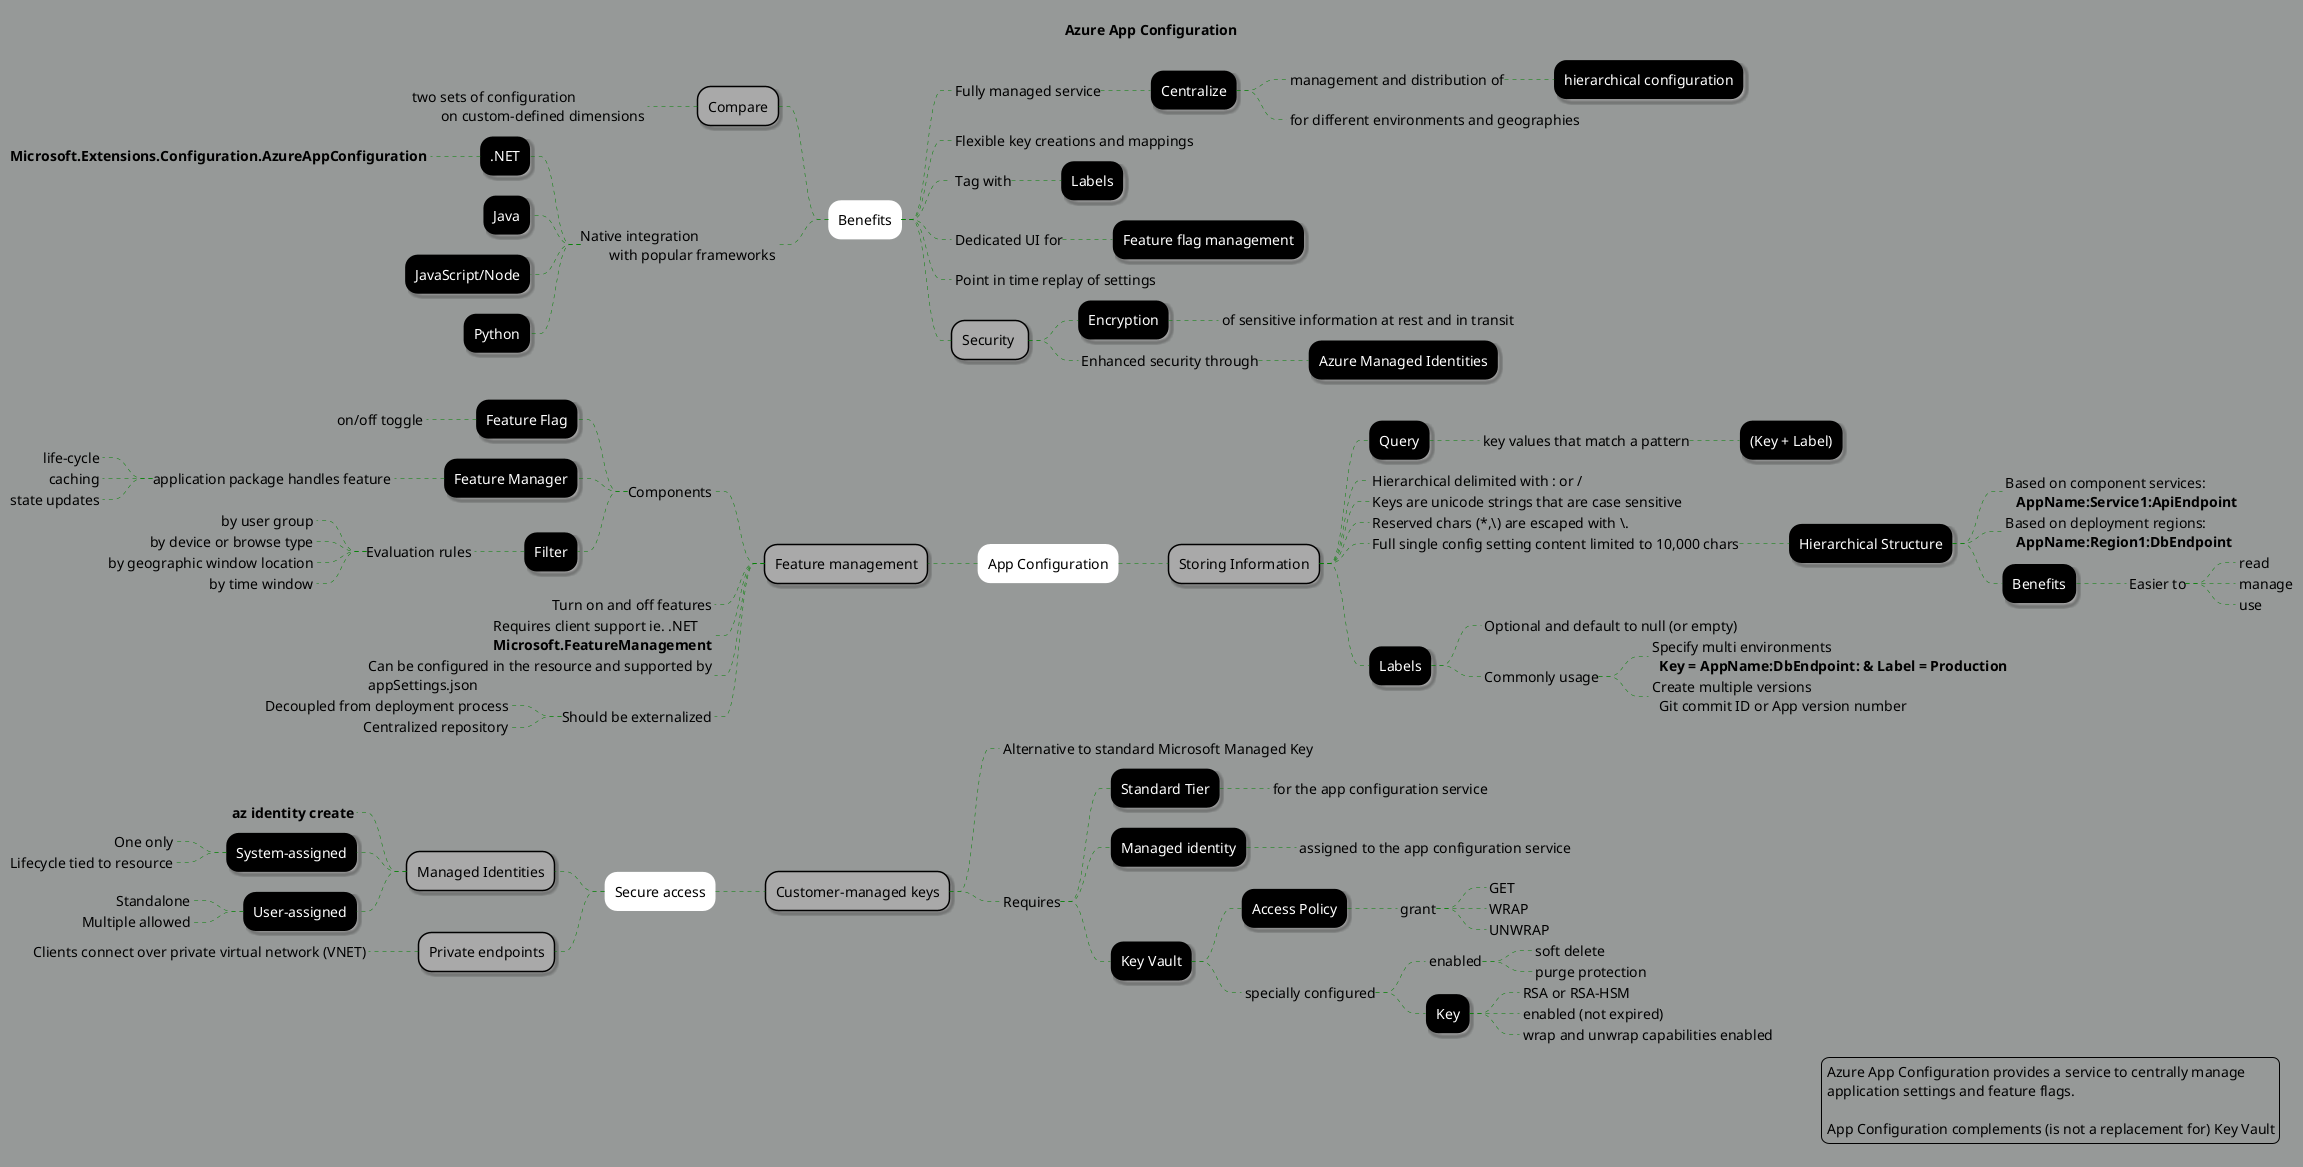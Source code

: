 @startmindmap "Azure App Configuration"

title Azure App Configuration

' caption .......
' footer ...


' List of available themes:
' https://plantuml.com/theme
' !theme sketchy
'!theme carbon-gray
'!theme cyborg
'!theme mars
' skinparam backgroundColor #e8edec

skinparam backgroundColor #969998

<style>
    mindMapDiagram {
        .root {
            BackgroundColor darkblue
            LineColor black
            FontColor white
        }

        .blue {
            FontColor darkblue
        }


        node {
            FontColor white
            LineColor black
            BackgroundColor black
            Shadowing 2.0
            RoundCorner 25
        }
        :depth(0) {
            FontColor black
            LineColor white
            BackgroundColor white
            Shadowing 0.0
        }
        :depth(1) {
            FontColor black
            BackgroundColor darkgrey
            Shadowing 2.0
        }

        arrow {
            LineStyle 4
            LineThickness 0.5
            LineColor green
        }

        boxless {
            FontColor black
            Margin 10
            Padding 10
            MaximumWidth 400
        }
    }
</style>

+ Benefits
++_ Fully managed service
+++ Centralize
++++_ management and distribution of
+++++ hierarchical configuration
++++_ for different environments and geographies

++_ Flexible key creations and mappings
++_ Tag with
+++ Labels
++_ Dedicated UI for
+++ Feature flag management
++_ Point in time replay of settings
++ Security 
+++ Encryption
++++_ of sensitive information at rest and in transit
+++_ Enhanced security through
++++ Azure Managed Identities
-- Compare
---_ two sets of configuration\n\ton custom-defined dimensions
--_ Native integration\n\twith popular frameworks
--- .NET
----_ **Microsoft.Extensions.Configuration.AzureAppConfiguration**
--- Java
--- JavaScript/Node
--- Python

+ App Configuration

++ Storing Information
+++ Query
++++_ key values that match a pattern
+++++ (Key + Label)
+++_ Hierarchical delimited with : or /
+++_ Keys are unicode strings that are case sensitive
+++_ Reserved chars (*,\) are escaped with \.
+++_ Full single config setting content limited to 10,000 chars
++++ Hierarchical Structure
+++++_ Based on component services:\n   **AppName:Service1:ApiEndpoint**
+++++_ Based on deployment regions:\n   **AppName:Region1:DbEndpoint**
+++++ Benefits
++++++_ Easier to
+++++++_ read
+++++++_ manage
+++++++_ use

+++ Labels
++++_ Optional and default to null (or empty)
++++_ Commonly usage
+++++_ Specify multi environments\n  **Key = AppName:DbEndpoint: & Label = Production**
+++++_ Create multiple versions\n  Git commit ID or App version number

-- Feature management
---_ Components
---- Feature Flag
-----_ on/off toggle
---- Feature Manager
-----_ application package handles feature
------_ life-cycle
------_ caching
------_ state updates
---- Filter
-----_ Evaluation rules
------_ by user group
------_ by device or browse type
------_ by geographic window location
------_ by time window
---_ Turn on and off features
---_ Requires client support ie. .NET **Microsoft.FeatureManagement**
---_ Can be configured in the resource and supported by appSettings.json
---_ Should be externalized
----_ Decoupled from deployment process
----_ Centralized repository

+ Secure access
++ Customer-managed keys
+++_ Alternative to standard Microsoft Managed Key
+++_ Requires
++++ Standard Tier
+++++_ for the app configuration service
++++ Managed identity
+++++_ assigned to the app configuration service
++++ Key Vault
+++++ Access Policy
++++++_ grant
+++++++_ GET
+++++++_ WRAP
+++++++_ UNWRAP
+++++_ specially configured
++++++_ enabled
+++++++_ soft delete
+++++++_ purge protection
++++++ Key
+++++++_ RSA or RSA-HSM
+++++++_ enabled (not expired)
+++++++_ wrap and unwrap capabilities enabled
-- Managed Identities
---_ **az identity create**
--- System-assigned
----_ One only
----_ Lifecycle tied to resource
--- User-assigned
----_ Standalone
----_ Multiple allowed
-- Private endpoints
---_ Clients connect over private virtual network (VNET)

legend right
Azure App Configuration provides a service to centrally manage
application settings and feature flags.

App Configuration complements (is not a replacement for) Key Vault
endlegend

@endmindmap